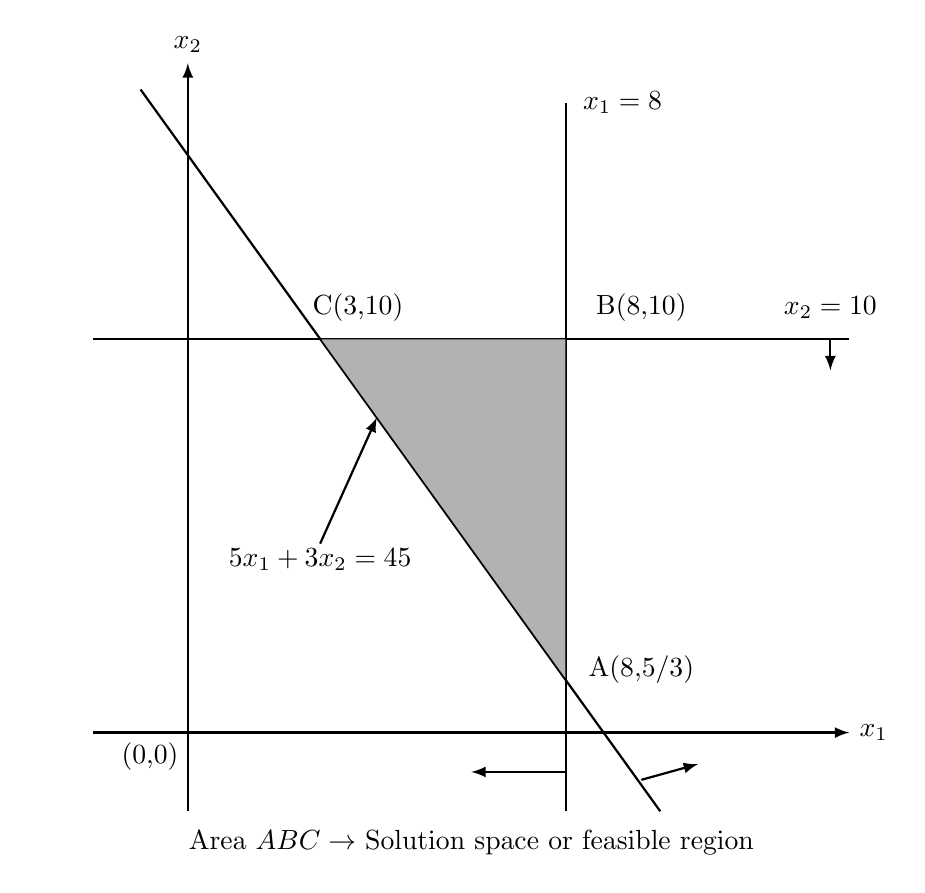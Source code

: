 \usetikzlibrary{intersections}
\begin{tikzpicture}[xscale=1.2,yscale=1]
\draw[-latex,thick] (-1, 0) -- (7, 0) node[right] {$x_1$};
 \draw[-latex,thick] (0, -1) -- (0, 8.5) node[above] {$x_2$};

\draw[name path=A,domain=-1:7,variable=\x, black, thick] plot ({\x}, {5});
\draw[name path=B,domain=-.5:5, variable=\x, black, thick] plot ({\x}, {(22-5*\x)/3)});
\draw[name path=C,black,thick] (4,-1)--(4,8);

\path [name intersections={of=A and B,by={aa}}];
\path [name intersections={of=B and C,by={bb}}];
\path [name intersections={of=A and C,by={cc}}];

\draw[fill=black!30] (aa)-- (bb)--(cc)--cycle;

\node at (-.4,-.3) {(0,0)};
\node at (4.8,.8) {A(8,5/3)};
\node at (4.8,5.4) {B(8,10)};
\node at (1.8,5.4) {C(3,10)};
\node at (6.8,5.4) {\(x_2=10\)};
\node at (4.6,8) {\(x_1=8\)};
\node at (1.4,2.2) {\(5x_1+3x_2=45\)};
\node at (3,-1.4) {Area \(ABC\rightarrow\) Solution space or feasible region};
\draw[-latex,thick] (1.4,2.4)--(2,4);
\draw[-latex,thick] (4,-0.5)--(3,-0.5);
\draw[-latex,thick] (6.8,5)--(6.8,4.6);
\draw[-latex,thick] (4.8,-0.6)--(5.4,-0.4);

\end{tikzpicture}